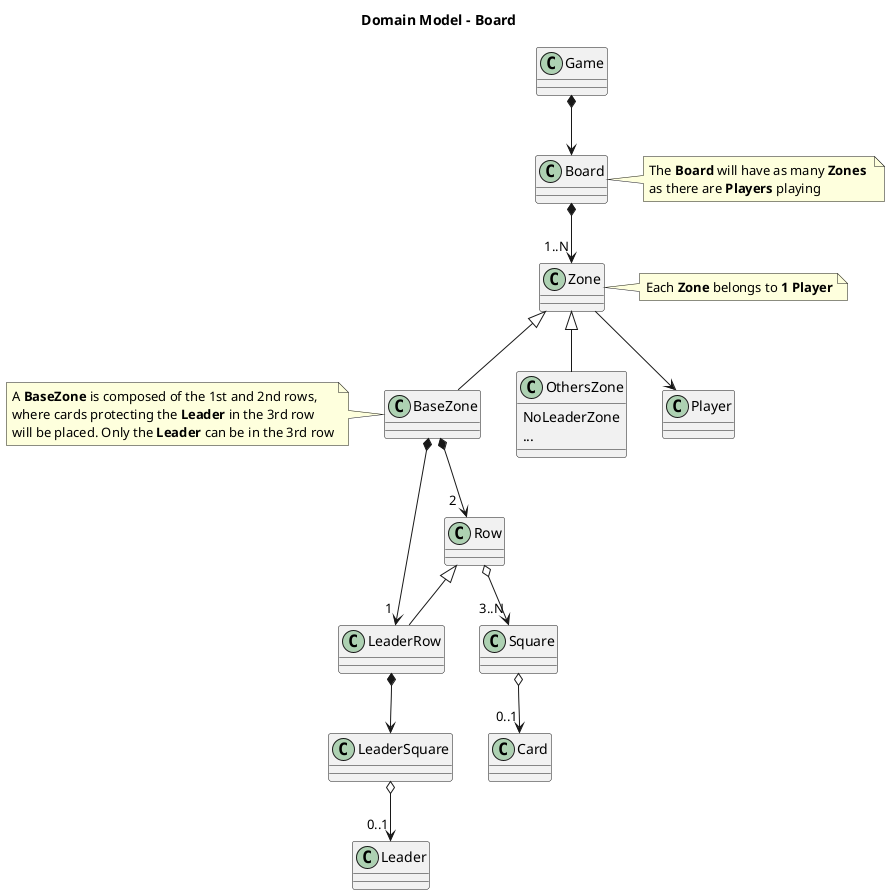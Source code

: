 @startuml
title "Domain Model - Board"

class OthersZone {
 NoLeaderZone
 ...
} 

Game *--> Board
Board *--> "1..N" Zone

Zone --> Player
Zone <|-- BaseZone
Zone <|-- OthersZone

BaseZone *--> "1 " LeaderRow
BaseZone *--> "2  " Row

Row o--> "3..N" Square
Row <|-- LeaderRow

LeaderRow *--> LeaderSquare

Square o--> "0..1" Card
LeaderSquare o--> "0..1" Leader

note right of Board
	The **Board** will have as many **Zones** 
	as there are **Players** playing
end note

note right of Zone
	Each **Zone** belongs to **1 Player**
end note

note left of BaseZone
	A **BaseZone** is composed of the 1st and 2nd rows,
	where cards protecting the **Leader** in the 3rd row
	will be placed. Only the **Leader** can be in the 3rd row
end note 

@enduml